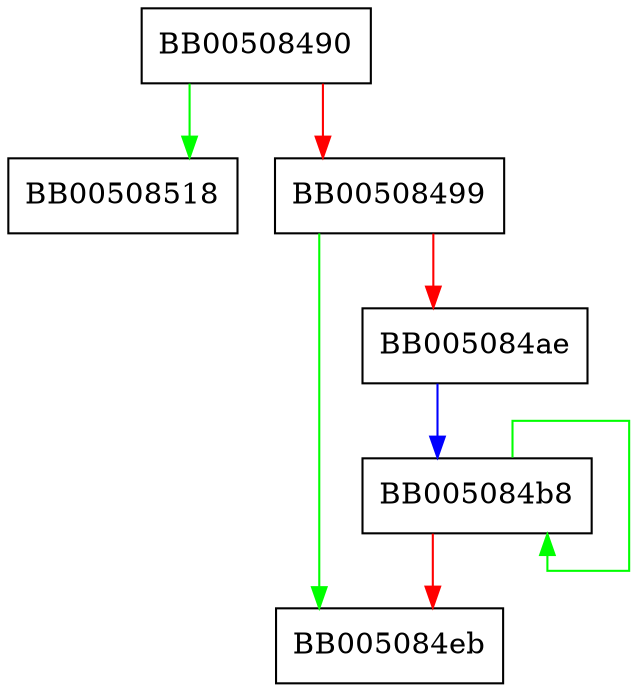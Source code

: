 digraph ossl_quic_txpim_free {
  node [shape="box"];
  graph [splines=ortho];
  BB00508490 -> BB00508518 [color="green"];
  BB00508490 -> BB00508499 [color="red"];
  BB00508499 -> BB005084eb [color="green"];
  BB00508499 -> BB005084ae [color="red"];
  BB005084ae -> BB005084b8 [color="blue"];
  BB005084b8 -> BB005084b8 [color="green"];
  BB005084b8 -> BB005084eb [color="red"];
}